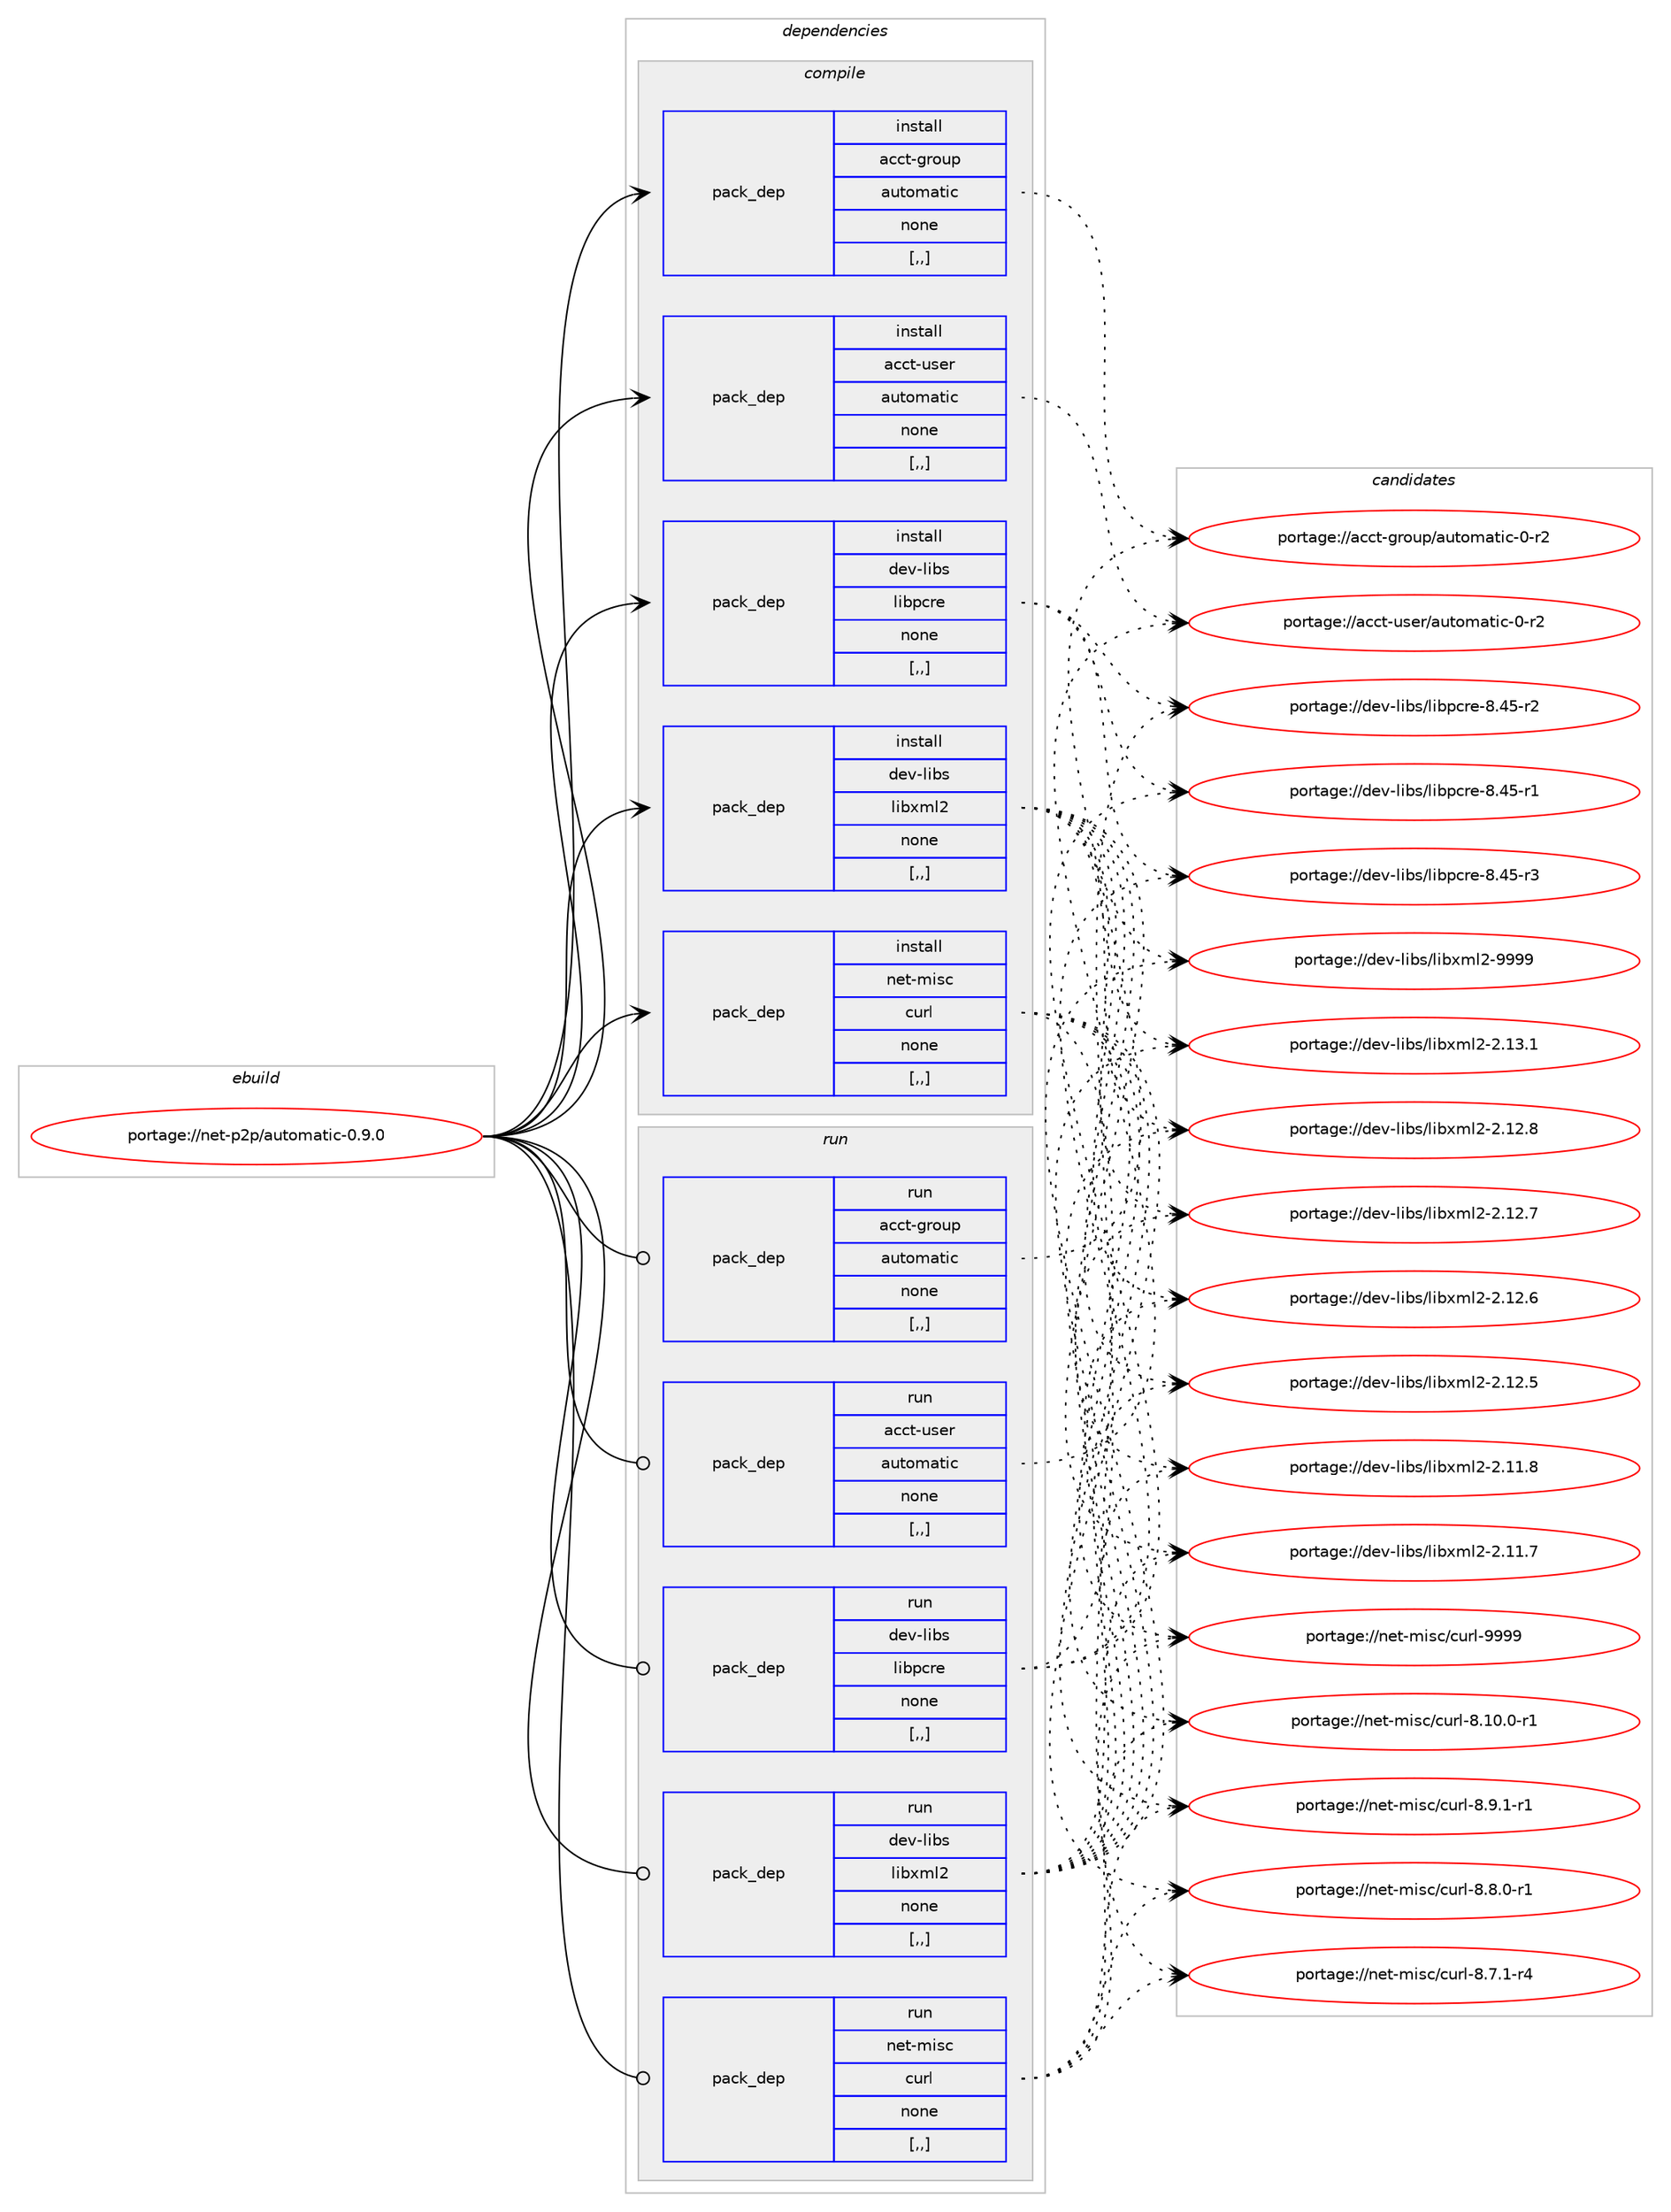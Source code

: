 digraph prolog {

# *************
# Graph options
# *************

newrank=true;
concentrate=true;
compound=true;
graph [rankdir=LR,fontname=Helvetica,fontsize=10,ranksep=1.5];#, ranksep=2.5, nodesep=0.2];
edge  [arrowhead=vee];
node  [fontname=Helvetica,fontsize=10];

# **********
# The ebuild
# **********

subgraph cluster_leftcol {
color=gray;
label=<<i>ebuild</i>>;
id [label="portage://net-p2p/automatic-0.9.0", color=red, width=4, href="../net-p2p/automatic-0.9.0.svg"];
}

# ****************
# The dependencies
# ****************

subgraph cluster_midcol {
color=gray;
label=<<i>dependencies</i>>;
subgraph cluster_compile {
fillcolor="#eeeeee";
style=filled;
label=<<i>compile</i>>;
subgraph pack649701 {
dependency890072 [label=<<TABLE BORDER="0" CELLBORDER="1" CELLSPACING="0" CELLPADDING="4" WIDTH="220"><TR><TD ROWSPAN="6" CELLPADDING="30">pack_dep</TD></TR><TR><TD WIDTH="110">install</TD></TR><TR><TD>acct-group</TD></TR><TR><TD>automatic</TD></TR><TR><TD>none</TD></TR><TR><TD>[,,]</TD></TR></TABLE>>, shape=none, color=blue];
}
id:e -> dependency890072:w [weight=20,style="solid",arrowhead="vee"];
subgraph pack649702 {
dependency890073 [label=<<TABLE BORDER="0" CELLBORDER="1" CELLSPACING="0" CELLPADDING="4" WIDTH="220"><TR><TD ROWSPAN="6" CELLPADDING="30">pack_dep</TD></TR><TR><TD WIDTH="110">install</TD></TR><TR><TD>acct-user</TD></TR><TR><TD>automatic</TD></TR><TR><TD>none</TD></TR><TR><TD>[,,]</TD></TR></TABLE>>, shape=none, color=blue];
}
id:e -> dependency890073:w [weight=20,style="solid",arrowhead="vee"];
subgraph pack649703 {
dependency890074 [label=<<TABLE BORDER="0" CELLBORDER="1" CELLSPACING="0" CELLPADDING="4" WIDTH="220"><TR><TD ROWSPAN="6" CELLPADDING="30">pack_dep</TD></TR><TR><TD WIDTH="110">install</TD></TR><TR><TD>dev-libs</TD></TR><TR><TD>libpcre</TD></TR><TR><TD>none</TD></TR><TR><TD>[,,]</TD></TR></TABLE>>, shape=none, color=blue];
}
id:e -> dependency890074:w [weight=20,style="solid",arrowhead="vee"];
subgraph pack649704 {
dependency890075 [label=<<TABLE BORDER="0" CELLBORDER="1" CELLSPACING="0" CELLPADDING="4" WIDTH="220"><TR><TD ROWSPAN="6" CELLPADDING="30">pack_dep</TD></TR><TR><TD WIDTH="110">install</TD></TR><TR><TD>dev-libs</TD></TR><TR><TD>libxml2</TD></TR><TR><TD>none</TD></TR><TR><TD>[,,]</TD></TR></TABLE>>, shape=none, color=blue];
}
id:e -> dependency890075:w [weight=20,style="solid",arrowhead="vee"];
subgraph pack649705 {
dependency890076 [label=<<TABLE BORDER="0" CELLBORDER="1" CELLSPACING="0" CELLPADDING="4" WIDTH="220"><TR><TD ROWSPAN="6" CELLPADDING="30">pack_dep</TD></TR><TR><TD WIDTH="110">install</TD></TR><TR><TD>net-misc</TD></TR><TR><TD>curl</TD></TR><TR><TD>none</TD></TR><TR><TD>[,,]</TD></TR></TABLE>>, shape=none, color=blue];
}
id:e -> dependency890076:w [weight=20,style="solid",arrowhead="vee"];
}
subgraph cluster_compileandrun {
fillcolor="#eeeeee";
style=filled;
label=<<i>compile and run</i>>;
}
subgraph cluster_run {
fillcolor="#eeeeee";
style=filled;
label=<<i>run</i>>;
subgraph pack649706 {
dependency890077 [label=<<TABLE BORDER="0" CELLBORDER="1" CELLSPACING="0" CELLPADDING="4" WIDTH="220"><TR><TD ROWSPAN="6" CELLPADDING="30">pack_dep</TD></TR><TR><TD WIDTH="110">run</TD></TR><TR><TD>acct-group</TD></TR><TR><TD>automatic</TD></TR><TR><TD>none</TD></TR><TR><TD>[,,]</TD></TR></TABLE>>, shape=none, color=blue];
}
id:e -> dependency890077:w [weight=20,style="solid",arrowhead="odot"];
subgraph pack649707 {
dependency890078 [label=<<TABLE BORDER="0" CELLBORDER="1" CELLSPACING="0" CELLPADDING="4" WIDTH="220"><TR><TD ROWSPAN="6" CELLPADDING="30">pack_dep</TD></TR><TR><TD WIDTH="110">run</TD></TR><TR><TD>acct-user</TD></TR><TR><TD>automatic</TD></TR><TR><TD>none</TD></TR><TR><TD>[,,]</TD></TR></TABLE>>, shape=none, color=blue];
}
id:e -> dependency890078:w [weight=20,style="solid",arrowhead="odot"];
subgraph pack649708 {
dependency890079 [label=<<TABLE BORDER="0" CELLBORDER="1" CELLSPACING="0" CELLPADDING="4" WIDTH="220"><TR><TD ROWSPAN="6" CELLPADDING="30">pack_dep</TD></TR><TR><TD WIDTH="110">run</TD></TR><TR><TD>dev-libs</TD></TR><TR><TD>libpcre</TD></TR><TR><TD>none</TD></TR><TR><TD>[,,]</TD></TR></TABLE>>, shape=none, color=blue];
}
id:e -> dependency890079:w [weight=20,style="solid",arrowhead="odot"];
subgraph pack649709 {
dependency890080 [label=<<TABLE BORDER="0" CELLBORDER="1" CELLSPACING="0" CELLPADDING="4" WIDTH="220"><TR><TD ROWSPAN="6" CELLPADDING="30">pack_dep</TD></TR><TR><TD WIDTH="110">run</TD></TR><TR><TD>dev-libs</TD></TR><TR><TD>libxml2</TD></TR><TR><TD>none</TD></TR><TR><TD>[,,]</TD></TR></TABLE>>, shape=none, color=blue];
}
id:e -> dependency890080:w [weight=20,style="solid",arrowhead="odot"];
subgraph pack649710 {
dependency890081 [label=<<TABLE BORDER="0" CELLBORDER="1" CELLSPACING="0" CELLPADDING="4" WIDTH="220"><TR><TD ROWSPAN="6" CELLPADDING="30">pack_dep</TD></TR><TR><TD WIDTH="110">run</TD></TR><TR><TD>net-misc</TD></TR><TR><TD>curl</TD></TR><TR><TD>none</TD></TR><TR><TD>[,,]</TD></TR></TABLE>>, shape=none, color=blue];
}
id:e -> dependency890081:w [weight=20,style="solid",arrowhead="odot"];
}
}

# **************
# The candidates
# **************

subgraph cluster_choices {
rank=same;
color=gray;
label=<<i>candidates</i>>;

subgraph choice649701 {
color=black;
nodesep=1;
choice979999116451031141111171124797117116111109971161059945484511450 [label="portage://acct-group/automatic-0-r2", color=red, width=4,href="../acct-group/automatic-0-r2.svg"];
dependency890072:e -> choice979999116451031141111171124797117116111109971161059945484511450:w [style=dotted,weight="100"];
}
subgraph choice649702 {
color=black;
nodesep=1;
choice979999116451171151011144797117116111109971161059945484511450 [label="portage://acct-user/automatic-0-r2", color=red, width=4,href="../acct-user/automatic-0-r2.svg"];
dependency890073:e -> choice979999116451171151011144797117116111109971161059945484511450:w [style=dotted,weight="100"];
}
subgraph choice649703 {
color=black;
nodesep=1;
choice100101118451081059811547108105981129911410145564652534511451 [label="portage://dev-libs/libpcre-8.45-r3", color=red, width=4,href="../dev-libs/libpcre-8.45-r3.svg"];
choice100101118451081059811547108105981129911410145564652534511450 [label="portage://dev-libs/libpcre-8.45-r2", color=red, width=4,href="../dev-libs/libpcre-8.45-r2.svg"];
choice100101118451081059811547108105981129911410145564652534511449 [label="portage://dev-libs/libpcre-8.45-r1", color=red, width=4,href="../dev-libs/libpcre-8.45-r1.svg"];
dependency890074:e -> choice100101118451081059811547108105981129911410145564652534511451:w [style=dotted,weight="100"];
dependency890074:e -> choice100101118451081059811547108105981129911410145564652534511450:w [style=dotted,weight="100"];
dependency890074:e -> choice100101118451081059811547108105981129911410145564652534511449:w [style=dotted,weight="100"];
}
subgraph choice649704 {
color=black;
nodesep=1;
choice10010111845108105981154710810598120109108504557575757 [label="portage://dev-libs/libxml2-9999", color=red, width=4,href="../dev-libs/libxml2-9999.svg"];
choice100101118451081059811547108105981201091085045504649514649 [label="portage://dev-libs/libxml2-2.13.1", color=red, width=4,href="../dev-libs/libxml2-2.13.1.svg"];
choice100101118451081059811547108105981201091085045504649504656 [label="portage://dev-libs/libxml2-2.12.8", color=red, width=4,href="../dev-libs/libxml2-2.12.8.svg"];
choice100101118451081059811547108105981201091085045504649504655 [label="portage://dev-libs/libxml2-2.12.7", color=red, width=4,href="../dev-libs/libxml2-2.12.7.svg"];
choice100101118451081059811547108105981201091085045504649504654 [label="portage://dev-libs/libxml2-2.12.6", color=red, width=4,href="../dev-libs/libxml2-2.12.6.svg"];
choice100101118451081059811547108105981201091085045504649504653 [label="portage://dev-libs/libxml2-2.12.5", color=red, width=4,href="../dev-libs/libxml2-2.12.5.svg"];
choice100101118451081059811547108105981201091085045504649494656 [label="portage://dev-libs/libxml2-2.11.8", color=red, width=4,href="../dev-libs/libxml2-2.11.8.svg"];
choice100101118451081059811547108105981201091085045504649494655 [label="portage://dev-libs/libxml2-2.11.7", color=red, width=4,href="../dev-libs/libxml2-2.11.7.svg"];
dependency890075:e -> choice10010111845108105981154710810598120109108504557575757:w [style=dotted,weight="100"];
dependency890075:e -> choice100101118451081059811547108105981201091085045504649514649:w [style=dotted,weight="100"];
dependency890075:e -> choice100101118451081059811547108105981201091085045504649504656:w [style=dotted,weight="100"];
dependency890075:e -> choice100101118451081059811547108105981201091085045504649504655:w [style=dotted,weight="100"];
dependency890075:e -> choice100101118451081059811547108105981201091085045504649504654:w [style=dotted,weight="100"];
dependency890075:e -> choice100101118451081059811547108105981201091085045504649504653:w [style=dotted,weight="100"];
dependency890075:e -> choice100101118451081059811547108105981201091085045504649494656:w [style=dotted,weight="100"];
dependency890075:e -> choice100101118451081059811547108105981201091085045504649494655:w [style=dotted,weight="100"];
}
subgraph choice649705 {
color=black;
nodesep=1;
choice110101116451091051159947991171141084557575757 [label="portage://net-misc/curl-9999", color=red, width=4,href="../net-misc/curl-9999.svg"];
choice11010111645109105115994799117114108455646494846484511449 [label="portage://net-misc/curl-8.10.0-r1", color=red, width=4,href="../net-misc/curl-8.10.0-r1.svg"];
choice110101116451091051159947991171141084556465746494511449 [label="portage://net-misc/curl-8.9.1-r1", color=red, width=4,href="../net-misc/curl-8.9.1-r1.svg"];
choice110101116451091051159947991171141084556465646484511449 [label="portage://net-misc/curl-8.8.0-r1", color=red, width=4,href="../net-misc/curl-8.8.0-r1.svg"];
choice110101116451091051159947991171141084556465546494511452 [label="portage://net-misc/curl-8.7.1-r4", color=red, width=4,href="../net-misc/curl-8.7.1-r4.svg"];
dependency890076:e -> choice110101116451091051159947991171141084557575757:w [style=dotted,weight="100"];
dependency890076:e -> choice11010111645109105115994799117114108455646494846484511449:w [style=dotted,weight="100"];
dependency890076:e -> choice110101116451091051159947991171141084556465746494511449:w [style=dotted,weight="100"];
dependency890076:e -> choice110101116451091051159947991171141084556465646484511449:w [style=dotted,weight="100"];
dependency890076:e -> choice110101116451091051159947991171141084556465546494511452:w [style=dotted,weight="100"];
}
subgraph choice649706 {
color=black;
nodesep=1;
choice979999116451031141111171124797117116111109971161059945484511450 [label="portage://acct-group/automatic-0-r2", color=red, width=4,href="../acct-group/automatic-0-r2.svg"];
dependency890077:e -> choice979999116451031141111171124797117116111109971161059945484511450:w [style=dotted,weight="100"];
}
subgraph choice649707 {
color=black;
nodesep=1;
choice979999116451171151011144797117116111109971161059945484511450 [label="portage://acct-user/automatic-0-r2", color=red, width=4,href="../acct-user/automatic-0-r2.svg"];
dependency890078:e -> choice979999116451171151011144797117116111109971161059945484511450:w [style=dotted,weight="100"];
}
subgraph choice649708 {
color=black;
nodesep=1;
choice100101118451081059811547108105981129911410145564652534511451 [label="portage://dev-libs/libpcre-8.45-r3", color=red, width=4,href="../dev-libs/libpcre-8.45-r3.svg"];
choice100101118451081059811547108105981129911410145564652534511450 [label="portage://dev-libs/libpcre-8.45-r2", color=red, width=4,href="../dev-libs/libpcre-8.45-r2.svg"];
choice100101118451081059811547108105981129911410145564652534511449 [label="portage://dev-libs/libpcre-8.45-r1", color=red, width=4,href="../dev-libs/libpcre-8.45-r1.svg"];
dependency890079:e -> choice100101118451081059811547108105981129911410145564652534511451:w [style=dotted,weight="100"];
dependency890079:e -> choice100101118451081059811547108105981129911410145564652534511450:w [style=dotted,weight="100"];
dependency890079:e -> choice100101118451081059811547108105981129911410145564652534511449:w [style=dotted,weight="100"];
}
subgraph choice649709 {
color=black;
nodesep=1;
choice10010111845108105981154710810598120109108504557575757 [label="portage://dev-libs/libxml2-9999", color=red, width=4,href="../dev-libs/libxml2-9999.svg"];
choice100101118451081059811547108105981201091085045504649514649 [label="portage://dev-libs/libxml2-2.13.1", color=red, width=4,href="../dev-libs/libxml2-2.13.1.svg"];
choice100101118451081059811547108105981201091085045504649504656 [label="portage://dev-libs/libxml2-2.12.8", color=red, width=4,href="../dev-libs/libxml2-2.12.8.svg"];
choice100101118451081059811547108105981201091085045504649504655 [label="portage://dev-libs/libxml2-2.12.7", color=red, width=4,href="../dev-libs/libxml2-2.12.7.svg"];
choice100101118451081059811547108105981201091085045504649504654 [label="portage://dev-libs/libxml2-2.12.6", color=red, width=4,href="../dev-libs/libxml2-2.12.6.svg"];
choice100101118451081059811547108105981201091085045504649504653 [label="portage://dev-libs/libxml2-2.12.5", color=red, width=4,href="../dev-libs/libxml2-2.12.5.svg"];
choice100101118451081059811547108105981201091085045504649494656 [label="portage://dev-libs/libxml2-2.11.8", color=red, width=4,href="../dev-libs/libxml2-2.11.8.svg"];
choice100101118451081059811547108105981201091085045504649494655 [label="portage://dev-libs/libxml2-2.11.7", color=red, width=4,href="../dev-libs/libxml2-2.11.7.svg"];
dependency890080:e -> choice10010111845108105981154710810598120109108504557575757:w [style=dotted,weight="100"];
dependency890080:e -> choice100101118451081059811547108105981201091085045504649514649:w [style=dotted,weight="100"];
dependency890080:e -> choice100101118451081059811547108105981201091085045504649504656:w [style=dotted,weight="100"];
dependency890080:e -> choice100101118451081059811547108105981201091085045504649504655:w [style=dotted,weight="100"];
dependency890080:e -> choice100101118451081059811547108105981201091085045504649504654:w [style=dotted,weight="100"];
dependency890080:e -> choice100101118451081059811547108105981201091085045504649504653:w [style=dotted,weight="100"];
dependency890080:e -> choice100101118451081059811547108105981201091085045504649494656:w [style=dotted,weight="100"];
dependency890080:e -> choice100101118451081059811547108105981201091085045504649494655:w [style=dotted,weight="100"];
}
subgraph choice649710 {
color=black;
nodesep=1;
choice110101116451091051159947991171141084557575757 [label="portage://net-misc/curl-9999", color=red, width=4,href="../net-misc/curl-9999.svg"];
choice11010111645109105115994799117114108455646494846484511449 [label="portage://net-misc/curl-8.10.0-r1", color=red, width=4,href="../net-misc/curl-8.10.0-r1.svg"];
choice110101116451091051159947991171141084556465746494511449 [label="portage://net-misc/curl-8.9.1-r1", color=red, width=4,href="../net-misc/curl-8.9.1-r1.svg"];
choice110101116451091051159947991171141084556465646484511449 [label="portage://net-misc/curl-8.8.0-r1", color=red, width=4,href="../net-misc/curl-8.8.0-r1.svg"];
choice110101116451091051159947991171141084556465546494511452 [label="portage://net-misc/curl-8.7.1-r4", color=red, width=4,href="../net-misc/curl-8.7.1-r4.svg"];
dependency890081:e -> choice110101116451091051159947991171141084557575757:w [style=dotted,weight="100"];
dependency890081:e -> choice11010111645109105115994799117114108455646494846484511449:w [style=dotted,weight="100"];
dependency890081:e -> choice110101116451091051159947991171141084556465746494511449:w [style=dotted,weight="100"];
dependency890081:e -> choice110101116451091051159947991171141084556465646484511449:w [style=dotted,weight="100"];
dependency890081:e -> choice110101116451091051159947991171141084556465546494511452:w [style=dotted,weight="100"];
}
}

}
